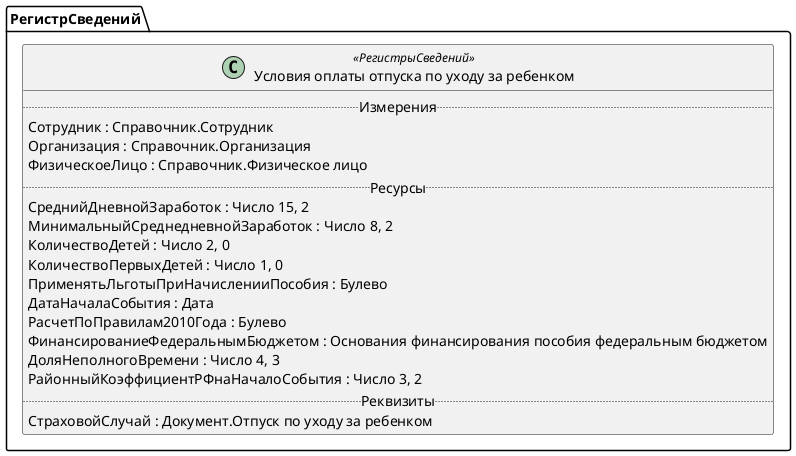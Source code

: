 ﻿@startuml УсловияОплатыОтпускаПоУходуЗаРебенком
'!include templates.wsd
'..\include templates.wsd
class РегистрСведений.УсловияОплатыОтпускаПоУходуЗаРебенком as "Условия оплаты отпуска по уходу за ребенком" <<РегистрыСведений>>
{
..Измерения..
Сотрудник : Справочник.Сотрудник
Организация : Справочник.Организация
ФизическоеЛицо : Справочник.Физическое лицо
..Ресурсы..
СреднийДневнойЗаработок : Число 15, 2
МинимальныйСреднедневнойЗаработок : Число 8, 2
КоличествоДетей : Число 2, 0
КоличествоПервыхДетей : Число 1, 0
ПрименятьЛьготыПриНачисленииПособия : Булево
ДатаНачалаСобытия : Дата
РасчетПоПравилам2010Года : Булево
ФинансированиеФедеральнымБюджетом : Основания финансирования пособия федеральным бюджетом
ДоляНеполногоВремени : Число 4, 3
РайонныйКоэффициентРФнаНачалоСобытия : Число 3, 2
..Реквизиты..
СтраховойСлучай : Документ.Отпуск по уходу за ребенком
}
@enduml
